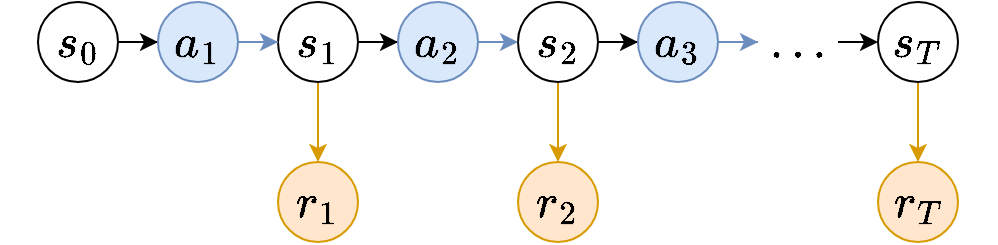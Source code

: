 <mxfile version="13.1.3"><diagram id="nZ5cY-VbU-A5cqr8cREf" name="Page-1"><mxGraphModel dx="652" dy="408" grid="1" gridSize="10" guides="1" tooltips="1" connect="1" arrows="1" fold="1" page="1" pageScale="1" pageWidth="850" pageHeight="1100" math="1" shadow="0"><root><mxCell id="0"/><mxCell id="1" parent="0"/><mxCell id="fsGoS6_6dQsKYKzAggjn-4" style="edgeStyle=orthogonalEdgeStyle;rounded=0;orthogonalLoop=1;jettySize=auto;html=1;" edge="1" parent="1" source="MOT2IWyfUogLL4LCChR7-1" target="fsGoS6_6dQsKYKzAggjn-1"><mxGeometry relative="1" as="geometry"/></mxCell><mxCell id="MOT2IWyfUogLL4LCChR7-1" value="&lt;font style=&quot;font-size: 20px;&quot;&gt;$$s_0$$&lt;/font&gt;" style="ellipse;whiteSpace=wrap;html=1;fontSize=20;" parent="1" vertex="1"><mxGeometry x="40" y="200" width="40" height="40" as="geometry"/></mxCell><mxCell id="lR1RlUG2A36bGv8cSNzf-11" style="edgeStyle=orthogonalEdgeStyle;rounded=0;orthogonalLoop=1;jettySize=auto;html=1;entryX=0.5;entryY=0;entryDx=0;entryDy=0;fillColor=#ffe6cc;strokeColor=#d79b00;" parent="1" source="MOT2IWyfUogLL4LCChR7-2" target="lR1RlUG2A36bGv8cSNzf-5" edge="1"><mxGeometry relative="1" as="geometry"/></mxCell><mxCell id="fsGoS6_6dQsKYKzAggjn-6" style="edgeStyle=orthogonalEdgeStyle;rounded=0;orthogonalLoop=1;jettySize=auto;html=1;entryX=0;entryY=0.5;entryDx=0;entryDy=0;" edge="1" parent="1" source="MOT2IWyfUogLL4LCChR7-2" target="fsGoS6_6dQsKYKzAggjn-2"><mxGeometry relative="1" as="geometry"/></mxCell><mxCell id="MOT2IWyfUogLL4LCChR7-2" value="&lt;font style=&quot;font-size: 20px&quot;&gt;$$s_1$$&lt;/font&gt;" style="ellipse;whiteSpace=wrap;html=1;fontSize=20;" parent="1" vertex="1"><mxGeometry x="160" y="200" width="40" height="40" as="geometry"/></mxCell><mxCell id="lR1RlUG2A36bGv8cSNzf-12" style="edgeStyle=orthogonalEdgeStyle;rounded=0;orthogonalLoop=1;jettySize=auto;html=1;fillColor=#ffe6cc;strokeColor=#d79b00;" parent="1" source="MOT2IWyfUogLL4LCChR7-3" target="lR1RlUG2A36bGv8cSNzf-7" edge="1"><mxGeometry relative="1" as="geometry"/></mxCell><mxCell id="fsGoS6_6dQsKYKzAggjn-8" style="edgeStyle=orthogonalEdgeStyle;rounded=0;orthogonalLoop=1;jettySize=auto;html=1;" edge="1" parent="1" source="MOT2IWyfUogLL4LCChR7-3" target="fsGoS6_6dQsKYKzAggjn-3"><mxGeometry relative="1" as="geometry"/></mxCell><mxCell id="MOT2IWyfUogLL4LCChR7-3" value="&lt;font style=&quot;font-size: 20px&quot;&gt;$$s_2$$&lt;/font&gt;" style="ellipse;whiteSpace=wrap;html=1;fontSize=20;" parent="1" vertex="1"><mxGeometry x="280" y="200" width="40" height="40" as="geometry"/></mxCell><mxCell id="lR1RlUG2A36bGv8cSNzf-13" style="edgeStyle=orthogonalEdgeStyle;rounded=0;orthogonalLoop=1;jettySize=auto;html=1;fillColor=#ffe6cc;strokeColor=#d79b00;" parent="1" source="MOT2IWyfUogLL4LCChR7-4" target="lR1RlUG2A36bGv8cSNzf-8" edge="1"><mxGeometry relative="1" as="geometry"/></mxCell><mxCell id="MOT2IWyfUogLL4LCChR7-4" value="&lt;font style=&quot;font-size: 20px&quot;&gt;$$s_T$$&lt;/font&gt;" style="ellipse;whiteSpace=wrap;html=1;fontSize=20;" parent="1" vertex="1"><mxGeometry x="460" y="200" width="40" height="40" as="geometry"/></mxCell><mxCell id="fsGoS6_6dQsKYKzAggjn-10" style="edgeStyle=orthogonalEdgeStyle;rounded=0;orthogonalLoop=1;jettySize=auto;html=1;" edge="1" parent="1" source="MOT2IWyfUogLL4LCChR7-5"><mxGeometry relative="1" as="geometry"><mxPoint x="460" y="220" as="targetPoint"/></mxGeometry></mxCell><mxCell id="MOT2IWyfUogLL4LCChR7-5" value="$$\dots$$" style="text;html=1;strokeColor=none;fillColor=none;align=center;verticalAlign=middle;whiteSpace=wrap;rounded=0;fontSize=20;" parent="1" vertex="1"><mxGeometry x="400" y="200" width="40" height="40" as="geometry"/></mxCell><mxCell id="lR1RlUG2A36bGv8cSNzf-5" value="&lt;font style=&quot;font-size: 20px&quot;&gt;$$r_1$$&lt;/font&gt;" style="ellipse;whiteSpace=wrap;html=1;fontSize=20;fillColor=#ffe6cc;strokeColor=#d79b00;" parent="1" vertex="1"><mxGeometry x="160" y="280" width="40" height="40" as="geometry"/></mxCell><mxCell id="lR1RlUG2A36bGv8cSNzf-7" value="&lt;font style=&quot;font-size: 20px&quot;&gt;$$r_2$$&lt;/font&gt;" style="ellipse;whiteSpace=wrap;html=1;fontSize=20;fillColor=#ffe6cc;strokeColor=#d79b00;" parent="1" vertex="1"><mxGeometry x="280" y="280" width="40" height="40" as="geometry"/></mxCell><mxCell id="lR1RlUG2A36bGv8cSNzf-8" value="&lt;font style=&quot;font-size: 20px&quot;&gt;$$r_T$$&lt;/font&gt;" style="ellipse;whiteSpace=wrap;html=1;fontSize=20;fillColor=#ffe6cc;strokeColor=#d79b00;" parent="1" vertex="1"><mxGeometry x="460" y="280" width="40" height="40" as="geometry"/></mxCell><mxCell id="fsGoS6_6dQsKYKzAggjn-5" style="edgeStyle=orthogonalEdgeStyle;rounded=0;orthogonalLoop=1;jettySize=auto;html=1;fillColor=#dae8fc;strokeColor=#6c8ebf;" edge="1" parent="1" source="fsGoS6_6dQsKYKzAggjn-1" target="MOT2IWyfUogLL4LCChR7-2"><mxGeometry relative="1" as="geometry"/></mxCell><mxCell id="fsGoS6_6dQsKYKzAggjn-1" value="&lt;font style=&quot;font-size: 20px&quot;&gt;$$a_1$$&lt;/font&gt;" style="ellipse;whiteSpace=wrap;html=1;fontSize=20;fillColor=#dae8fc;strokeColor=#6c8ebf;" vertex="1" parent="1"><mxGeometry x="100" y="200" width="40" height="40" as="geometry"/></mxCell><mxCell id="fsGoS6_6dQsKYKzAggjn-7" style="edgeStyle=orthogonalEdgeStyle;rounded=0;orthogonalLoop=1;jettySize=auto;html=1;exitX=1;exitY=0.5;exitDx=0;exitDy=0;entryX=0;entryY=0.5;entryDx=0;entryDy=0;fillColor=#dae8fc;strokeColor=#6c8ebf;" edge="1" parent="1" source="fsGoS6_6dQsKYKzAggjn-2" target="MOT2IWyfUogLL4LCChR7-3"><mxGeometry relative="1" as="geometry"/></mxCell><mxCell id="fsGoS6_6dQsKYKzAggjn-2" value="&lt;font style=&quot;font-size: 20px&quot;&gt;$$a_2$$&lt;/font&gt;" style="ellipse;whiteSpace=wrap;html=1;fontSize=20;fillColor=#dae8fc;strokeColor=#6c8ebf;" vertex="1" parent="1"><mxGeometry x="220" y="200" width="40" height="40" as="geometry"/></mxCell><mxCell id="fsGoS6_6dQsKYKzAggjn-9" style="edgeStyle=orthogonalEdgeStyle;rounded=0;orthogonalLoop=1;jettySize=auto;html=1;fillColor=#dae8fc;strokeColor=#6c8ebf;" edge="1" parent="1" source="fsGoS6_6dQsKYKzAggjn-3" target="MOT2IWyfUogLL4LCChR7-5"><mxGeometry relative="1" as="geometry"/></mxCell><mxCell id="fsGoS6_6dQsKYKzAggjn-3" value="&lt;font style=&quot;font-size: 20px&quot;&gt;$$a_3$$&lt;/font&gt;" style="ellipse;whiteSpace=wrap;html=1;fontSize=20;fillColor=#dae8fc;strokeColor=#6c8ebf;" vertex="1" parent="1"><mxGeometry x="340" y="200" width="40" height="40" as="geometry"/></mxCell></root></mxGraphModel></diagram></mxfile>
